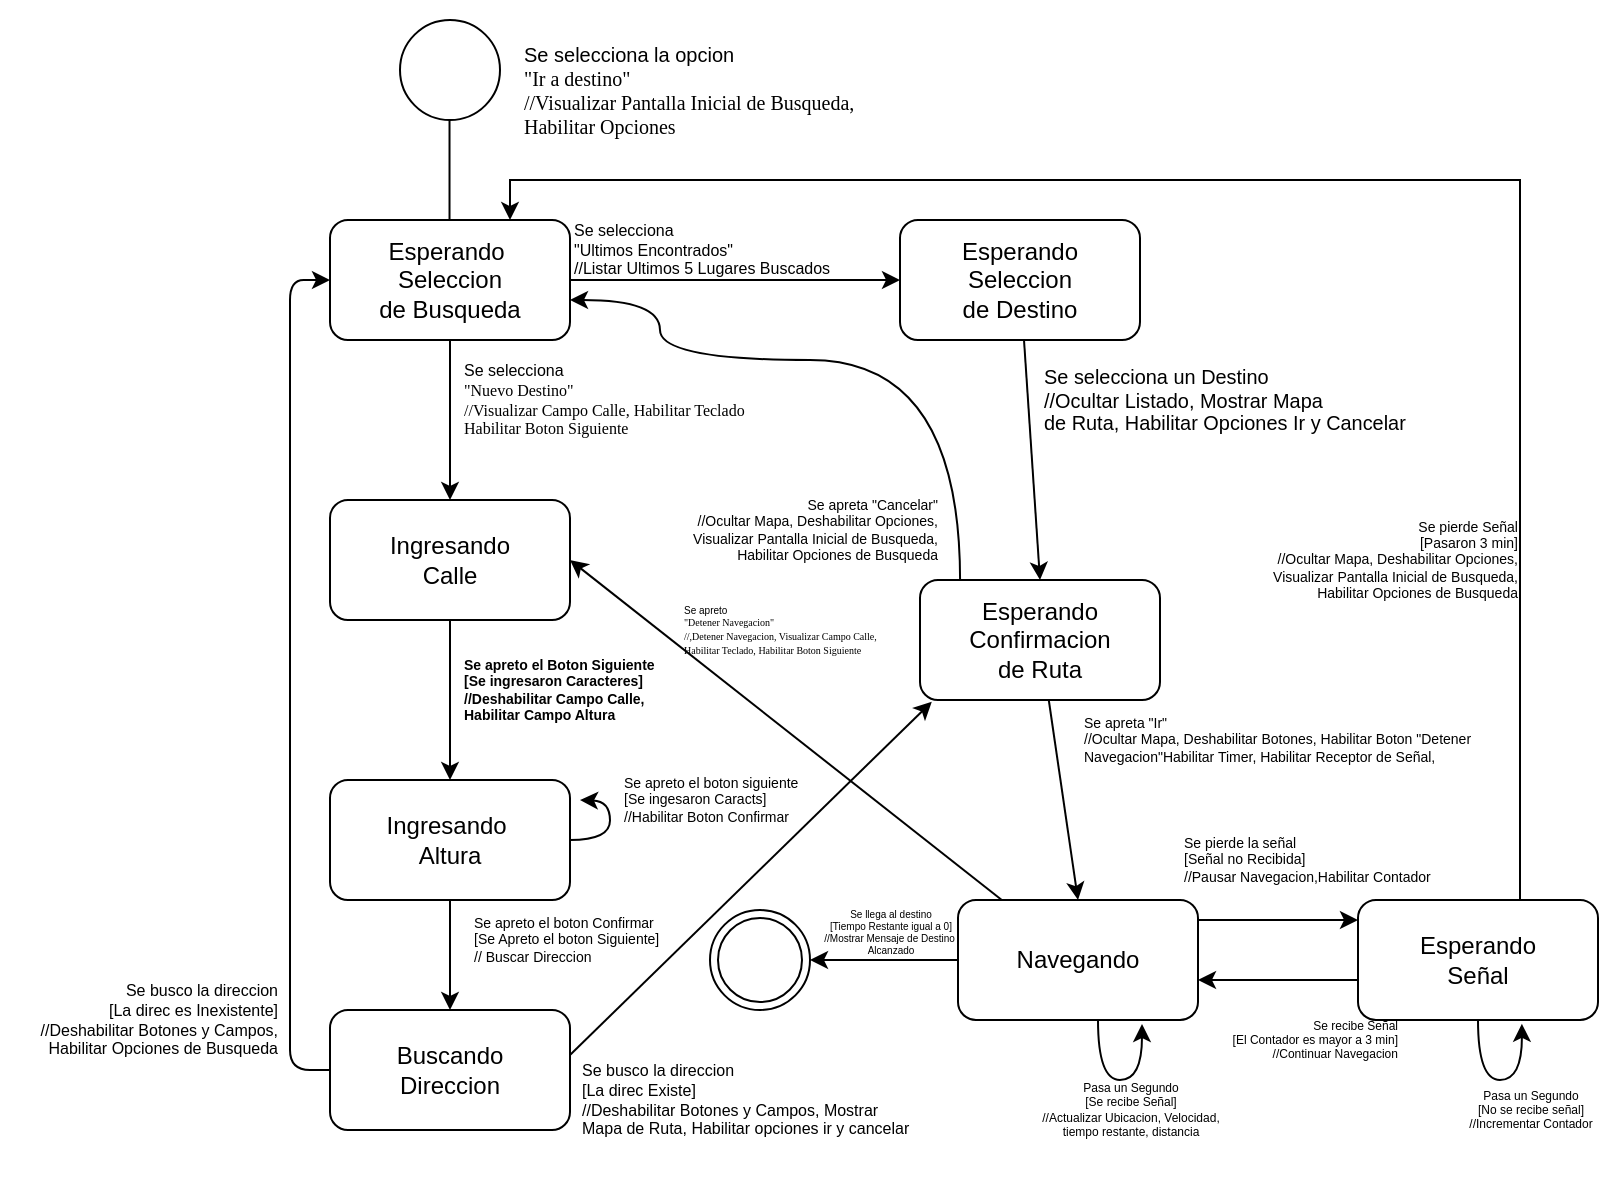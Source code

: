<mxfile version="24.7.17">
  <diagram name="Página-1" id="zhXQWZBzuIXgnLFgOxkx">
    <mxGraphModel dx="880" dy="532" grid="1" gridSize="10" guides="1" tooltips="1" connect="1" arrows="1" fold="1" page="1" pageScale="1" pageWidth="827" pageHeight="1169" math="0" shadow="0">
      <root>
        <mxCell id="0" />
        <mxCell id="1" parent="0" />
        <mxCell id="D-9IsX12bkMzrbKOuoSj-1" value="" style="ellipse;whiteSpace=wrap;html=1;aspect=fixed;" vertex="1" parent="1">
          <mxGeometry x="200" y="40" width="50" height="50" as="geometry" />
        </mxCell>
        <mxCell id="D-9IsX12bkMzrbKOuoSj-2" value="" style="endArrow=none;html=1;rounded=0;" edge="1" parent="1">
          <mxGeometry width="50" height="50" relative="1" as="geometry">
            <mxPoint x="224.76" y="140" as="sourcePoint" />
            <mxPoint x="224.76" y="90" as="targetPoint" />
          </mxGeometry>
        </mxCell>
        <mxCell id="D-9IsX12bkMzrbKOuoSj-3" value="&lt;h5 style=&quot;font-size: 10px;&quot;&gt;&lt;span style=&quot;font-weight: normal;&quot;&gt;&lt;font face=&quot;Helvetica&quot; style=&quot;font-size: 10px;&quot;&gt;Se selecciona la opcion&lt;br&gt;&lt;/font&gt;&lt;font face=&quot;XO-h5PM8wYv88Yh-aEj5&quot; style=&quot;font-size: 10px;&quot;&gt;&quot;Ir a destino&quot;&lt;br&gt;&lt;/font&gt;&lt;font face=&quot;XO-h5PM8wYv88Yh-aEj5&quot; style=&quot;font-size: 10px;&quot;&gt;//Visualizar Pantalla Inicial de Busqueda,&amp;nbsp;&lt;br&gt;&lt;/font&gt;&lt;font face=&quot;XO-h5PM8wYv88Yh-aEj5&quot; style=&quot;font-size: 10px;&quot;&gt;Habilitar Opciones&lt;/font&gt;&lt;/span&gt;&lt;/h5&gt;" style="text;html=1;align=left;verticalAlign=middle;resizable=0;points=[];autosize=1;strokeColor=none;fillColor=none;" vertex="1" parent="1">
          <mxGeometry x="260" y="30" width="190" height="90" as="geometry" />
        </mxCell>
        <mxCell id="D-9IsX12bkMzrbKOuoSj-6" value="" style="edgeStyle=orthogonalEdgeStyle;rounded=0;orthogonalLoop=1;jettySize=auto;html=1;" edge="1" parent="1" source="D-9IsX12bkMzrbKOuoSj-4" target="D-9IsX12bkMzrbKOuoSj-5">
          <mxGeometry relative="1" as="geometry" />
        </mxCell>
        <mxCell id="D-9IsX12bkMzrbKOuoSj-9" value="" style="edgeStyle=orthogonalEdgeStyle;rounded=0;orthogonalLoop=1;jettySize=auto;html=1;" edge="1" parent="1" source="D-9IsX12bkMzrbKOuoSj-4" target="D-9IsX12bkMzrbKOuoSj-8">
          <mxGeometry relative="1" as="geometry" />
        </mxCell>
        <mxCell id="D-9IsX12bkMzrbKOuoSj-4" value="Esperando&amp;nbsp;&lt;div&gt;Seleccion&lt;/div&gt;&lt;div&gt;de Busqueda&lt;/div&gt;" style="rounded=1;whiteSpace=wrap;html=1;" vertex="1" parent="1">
          <mxGeometry x="165" y="140" width="120" height="60" as="geometry" />
        </mxCell>
        <mxCell id="D-9IsX12bkMzrbKOuoSj-28" style="rounded=0;orthogonalLoop=1;jettySize=auto;html=1;entryX=0.5;entryY=0;entryDx=0;entryDy=0;" edge="1" parent="1" source="D-9IsX12bkMzrbKOuoSj-5" target="D-9IsX12bkMzrbKOuoSj-26">
          <mxGeometry relative="1" as="geometry" />
        </mxCell>
        <mxCell id="D-9IsX12bkMzrbKOuoSj-5" value="Esperando&lt;div&gt;Seleccion&lt;/div&gt;&lt;div&gt;de Destino&lt;/div&gt;" style="whiteSpace=wrap;html=1;rounded=1;" vertex="1" parent="1">
          <mxGeometry x="450" y="140" width="120" height="60" as="geometry" />
        </mxCell>
        <mxCell id="D-9IsX12bkMzrbKOuoSj-7" value="&lt;h5 style=&quot;font-size: 8px;&quot;&gt;&lt;span style=&quot;font-weight: normal;&quot;&gt;Se selecciona&amp;nbsp;&lt;br&gt;&quot;Ultimos Encontrados&quot;&lt;br&gt;//Listar Ultimos 5 Lugares Buscados&lt;/span&gt;&lt;/h5&gt;" style="text;html=1;align=left;verticalAlign=middle;resizable=0;points=[];autosize=1;strokeColor=none;fillColor=none;" vertex="1" parent="1">
          <mxGeometry x="285" y="120" width="150" height="70" as="geometry" />
        </mxCell>
        <mxCell id="D-9IsX12bkMzrbKOuoSj-14" value="" style="edgeStyle=orthogonalEdgeStyle;rounded=0;orthogonalLoop=1;jettySize=auto;html=1;" edge="1" parent="1" source="D-9IsX12bkMzrbKOuoSj-8" target="D-9IsX12bkMzrbKOuoSj-13">
          <mxGeometry relative="1" as="geometry" />
        </mxCell>
        <mxCell id="D-9IsX12bkMzrbKOuoSj-8" value="Ingresando&lt;div&gt;Calle&lt;/div&gt;" style="whiteSpace=wrap;html=1;rounded=1;" vertex="1" parent="1">
          <mxGeometry x="165" y="280" width="120" height="60" as="geometry" />
        </mxCell>
        <mxCell id="D-9IsX12bkMzrbKOuoSj-10" value="&lt;h5 style=&quot;font-size: 8px;&quot;&gt;&lt;span style=&quot;font-weight: normal;&quot;&gt;&lt;font face=&quot;Helvetica&quot;&gt;Se selecciona&amp;nbsp;&lt;br&gt;&lt;/font&gt;&lt;font face=&quot;OF7fS-Q_mYJsFw1Ws7B4&quot;&gt;&quot;Nuevo Destino&quot;&lt;br&gt;&lt;/font&gt;&lt;font face=&quot;OF7fS-Q_mYJsFw1Ws7B4&quot;&gt;//Visualizar Campo Calle, Habilitar Teclado&lt;br&gt;&lt;/font&gt;&lt;font face=&quot;OF7fS-Q_mYJsFw1Ws7B4&quot;&gt;Habilitar Boton Siguiente&lt;/font&gt;&lt;/span&gt;&lt;/h5&gt;" style="text;html=1;align=left;verticalAlign=middle;resizable=0;points=[];autosize=1;strokeColor=none;fillColor=none;" vertex="1" parent="1">
          <mxGeometry x="230" y="190" width="160" height="80" as="geometry" />
        </mxCell>
        <mxCell id="D-9IsX12bkMzrbKOuoSj-20" style="edgeStyle=orthogonalEdgeStyle;rounded=0;orthogonalLoop=1;jettySize=auto;html=1;curved=1;" edge="1" parent="1" source="D-9IsX12bkMzrbKOuoSj-13">
          <mxGeometry relative="1" as="geometry">
            <mxPoint x="290" y="430" as="targetPoint" />
          </mxGeometry>
        </mxCell>
        <mxCell id="D-9IsX12bkMzrbKOuoSj-22" value="" style="edgeStyle=orthogonalEdgeStyle;rounded=0;orthogonalLoop=1;jettySize=auto;html=1;" edge="1" parent="1" source="D-9IsX12bkMzrbKOuoSj-13" target="D-9IsX12bkMzrbKOuoSj-21">
          <mxGeometry relative="1" as="geometry" />
        </mxCell>
        <mxCell id="D-9IsX12bkMzrbKOuoSj-13" value="Ingresando&amp;nbsp;&lt;div&gt;Altura&lt;/div&gt;" style="whiteSpace=wrap;html=1;rounded=1;" vertex="1" parent="1">
          <mxGeometry x="165" y="420" width="120" height="60" as="geometry" />
        </mxCell>
        <mxCell id="D-9IsX12bkMzrbKOuoSj-15" value="&lt;h5 style=&quot;font-size: 7px;&quot;&gt;Se apreto el Boton Siguiente&lt;br&gt;[Se ingresaron Caracteres]&lt;br&gt;//Deshabilitar Campo Calle,&lt;br&gt;Habilitar Campo Altura&lt;br&gt;&lt;/h5&gt;" style="text;html=1;align=left;verticalAlign=middle;resizable=0;points=[];autosize=1;strokeColor=none;fillColor=none;" vertex="1" parent="1">
          <mxGeometry x="230" y="340" width="120" height="70" as="geometry" />
        </mxCell>
        <mxCell id="D-9IsX12bkMzrbKOuoSj-19" value="&lt;h5 style=&quot;font-size: 7px;&quot;&gt;&lt;span style=&quot;font-weight: normal;&quot;&gt;Se apreto el boton siguiente&lt;br&gt;[Se ingesaron Caracts]&lt;br&gt;//Habilitar Boton Confirmar&lt;/span&gt;&lt;/h5&gt;" style="text;html=1;align=left;verticalAlign=middle;resizable=0;points=[];autosize=1;strokeColor=none;fillColor=none;" vertex="1" parent="1">
          <mxGeometry x="310" y="400" width="110" height="60" as="geometry" />
        </mxCell>
        <mxCell id="D-9IsX12bkMzrbKOuoSj-24" style="edgeStyle=orthogonalEdgeStyle;rounded=1;orthogonalLoop=1;jettySize=auto;html=1;entryX=0;entryY=0.5;entryDx=0;entryDy=0;curved=0;" edge="1" parent="1" source="D-9IsX12bkMzrbKOuoSj-21" target="D-9IsX12bkMzrbKOuoSj-4">
          <mxGeometry relative="1" as="geometry">
            <Array as="points">
              <mxPoint x="145" y="565" />
              <mxPoint x="145" y="170" />
            </Array>
          </mxGeometry>
        </mxCell>
        <mxCell id="D-9IsX12bkMzrbKOuoSj-27" style="rounded=0;orthogonalLoop=1;jettySize=auto;html=1;entryX=0.049;entryY=1.015;entryDx=0;entryDy=0;entryPerimeter=0;" edge="1" parent="1" target="D-9IsX12bkMzrbKOuoSj-26">
          <mxGeometry relative="1" as="geometry">
            <mxPoint x="285.001" y="557.5" as="sourcePoint" />
            <mxPoint x="471.38" y="442.5" as="targetPoint" />
          </mxGeometry>
        </mxCell>
        <mxCell id="D-9IsX12bkMzrbKOuoSj-21" value="Buscando&lt;div&gt;Direccion&lt;/div&gt;" style="whiteSpace=wrap;html=1;rounded=1;" vertex="1" parent="1">
          <mxGeometry x="165" y="535" width="120" height="60" as="geometry" />
        </mxCell>
        <mxCell id="D-9IsX12bkMzrbKOuoSj-23" value="&lt;h5 style=&quot;font-size: 7px;&quot;&gt;&lt;span style=&quot;font-weight: normal;&quot;&gt;Se apreto el boton Confirmar&lt;br&gt;[Se Apreto el boton Siguiente]&lt;br&gt;// Buscar Direccion&lt;/span&gt;&lt;/h5&gt;" style="text;html=1;align=left;verticalAlign=middle;resizable=0;points=[];autosize=1;strokeColor=none;fillColor=none;" vertex="1" parent="1">
          <mxGeometry x="235" y="470" width="120" height="60" as="geometry" />
        </mxCell>
        <mxCell id="D-9IsX12bkMzrbKOuoSj-25" value="&lt;h5 style=&quot;font-size: 8px;&quot;&gt;&lt;span style=&quot;font-weight: normal;&quot;&gt;Se busco la direccion&lt;br&gt;[La direc es Inexistente]&lt;br&gt;//Deshabilitar Botones y Campos,&lt;br&gt;Habilitar Opciones de Busqueda&lt;/span&gt;&lt;/h5&gt;" style="text;html=1;align=right;verticalAlign=middle;resizable=0;points=[];autosize=1;strokeColor=none;fillColor=none;" vertex="1" parent="1">
          <mxGeometry y="500" width="140" height="80" as="geometry" />
        </mxCell>
        <mxCell id="D-9IsX12bkMzrbKOuoSj-31" style="rounded=0;orthogonalLoop=1;jettySize=auto;html=1;exitX=0.167;exitY=0;exitDx=0;exitDy=0;exitPerimeter=0;edgeStyle=orthogonalEdgeStyle;curved=1;" edge="1" parent="1" source="D-9IsX12bkMzrbKOuoSj-26">
          <mxGeometry relative="1" as="geometry">
            <mxPoint x="285" y="180" as="targetPoint" />
            <Array as="points">
              <mxPoint x="480" y="210" />
              <mxPoint x="330" y="210" />
              <mxPoint x="330" y="180" />
            </Array>
          </mxGeometry>
        </mxCell>
        <mxCell id="D-9IsX12bkMzrbKOuoSj-34" style="rounded=0;orthogonalLoop=1;jettySize=auto;html=1;entryX=0.5;entryY=0;entryDx=0;entryDy=0;" edge="1" parent="1" source="D-9IsX12bkMzrbKOuoSj-26" target="D-9IsX12bkMzrbKOuoSj-33">
          <mxGeometry relative="1" as="geometry" />
        </mxCell>
        <mxCell id="D-9IsX12bkMzrbKOuoSj-26" value="Esperando&lt;div&gt;Confirmacion&lt;/div&gt;&lt;div&gt;de Ruta&lt;/div&gt;" style="rounded=1;whiteSpace=wrap;html=1;" vertex="1" parent="1">
          <mxGeometry x="460" y="320" width="120" height="60" as="geometry" />
        </mxCell>
        <mxCell id="D-9IsX12bkMzrbKOuoSj-29" value="&lt;h5 style=&quot;font-size: 8px;&quot;&gt;&lt;span style=&quot;font-weight: normal;&quot;&gt;Se busco la direccion&lt;br&gt;[La direc Existe]&lt;br&gt;//Deshabilitar Botones y Campos, Mostrar&lt;br&gt;Mapa de Ruta, Habilitar opciones ir y cancelar&lt;/span&gt;&lt;/h5&gt;" style="text;html=1;align=left;verticalAlign=middle;resizable=0;points=[];autosize=1;strokeColor=none;fillColor=none;" vertex="1" parent="1">
          <mxGeometry x="289" y="540" width="190" height="80" as="geometry" />
        </mxCell>
        <mxCell id="D-9IsX12bkMzrbKOuoSj-30" value="&lt;h5&gt;&lt;span style=&quot;font-weight: normal;&quot;&gt;Se selecciona un Destino&lt;br&gt;//Ocultar Listado, Mostrar Mapa&lt;br&gt;de Ruta, Habilitar Opciones Ir y Cancelar&lt;/span&gt;&lt;/h5&gt;" style="text;html=1;align=left;verticalAlign=middle;resizable=0;points=[];autosize=1;strokeColor=none;fillColor=none;" vertex="1" parent="1">
          <mxGeometry x="520" y="190" width="200" height="80" as="geometry" />
        </mxCell>
        <mxCell id="D-9IsX12bkMzrbKOuoSj-32" value="&lt;h5 style=&quot;font-size: 7px;&quot;&gt;&lt;span style=&quot;font-weight: normal;&quot;&gt;Se apreta &quot;Cancelar&quot;&lt;br&gt;//Ocultar Mapa, Deshabilitar Opciones,&lt;br&gt;Visualizar Pantalla Inicial de Busqueda,&lt;br&gt;Habilitar Opciones de Busqueda&lt;/span&gt;&lt;/h5&gt;" style="text;html=1;align=right;verticalAlign=middle;resizable=0;points=[];autosize=1;strokeColor=none;fillColor=none;" vertex="1" parent="1">
          <mxGeometry x="320" y="260" width="150" height="70" as="geometry" />
        </mxCell>
        <mxCell id="D-9IsX12bkMzrbKOuoSj-38" value="" style="edgeStyle=orthogonalEdgeStyle;rounded=0;orthogonalLoop=1;jettySize=auto;html=1;" edge="1" parent="1">
          <mxGeometry relative="1" as="geometry">
            <mxPoint x="599" y="490.0" as="sourcePoint" />
            <mxPoint x="679" y="490.0" as="targetPoint" />
          </mxGeometry>
        </mxCell>
        <mxCell id="D-9IsX12bkMzrbKOuoSj-50" value="" style="edgeStyle=orthogonalEdgeStyle;rounded=0;orthogonalLoop=1;jettySize=auto;html=1;" edge="1" parent="1" source="D-9IsX12bkMzrbKOuoSj-33" target="D-9IsX12bkMzrbKOuoSj-48">
          <mxGeometry relative="1" as="geometry" />
        </mxCell>
        <mxCell id="D-9IsX12bkMzrbKOuoSj-52" style="rounded=0;orthogonalLoop=1;jettySize=auto;html=1;entryX=1;entryY=0.5;entryDx=0;entryDy=0;" edge="1" parent="1" source="D-9IsX12bkMzrbKOuoSj-33" target="D-9IsX12bkMzrbKOuoSj-8">
          <mxGeometry relative="1" as="geometry" />
        </mxCell>
        <mxCell id="D-9IsX12bkMzrbKOuoSj-33" value="Navegando" style="rounded=1;whiteSpace=wrap;html=1;" vertex="1" parent="1">
          <mxGeometry x="479" y="480" width="120" height="60" as="geometry" />
        </mxCell>
        <mxCell id="D-9IsX12bkMzrbKOuoSj-35" value="&lt;h5 style=&quot;font-size: 7px;&quot;&gt;&lt;span style=&quot;font-weight: normal;&quot;&gt;Se apreta &quot;Ir&quot;&lt;br&gt;//Ocultar Mapa, Deshabilitar Botones, Habilitar Boton &quot;Detener&lt;br&gt;Navegacion&quot;Habilitar Timer, Habilitar Receptor de Señal,&lt;/span&gt;&lt;/h5&gt;" style="text;html=1;align=left;verticalAlign=middle;resizable=0;points=[];autosize=1;strokeColor=none;fillColor=none;" vertex="1" parent="1">
          <mxGeometry x="540" y="370" width="220" height="60" as="geometry" />
        </mxCell>
        <mxCell id="D-9IsX12bkMzrbKOuoSj-40" value="" style="edgeStyle=orthogonalEdgeStyle;rounded=0;orthogonalLoop=1;jettySize=auto;html=1;" edge="1" parent="1">
          <mxGeometry relative="1" as="geometry">
            <mxPoint x="679" y="520.0" as="sourcePoint" />
            <mxPoint x="599" y="520.0" as="targetPoint" />
          </mxGeometry>
        </mxCell>
        <mxCell id="D-9IsX12bkMzrbKOuoSj-42" style="edgeStyle=orthogonalEdgeStyle;rounded=0;orthogonalLoop=1;jettySize=auto;html=1;entryX=0.75;entryY=0;entryDx=0;entryDy=0;" edge="1" parent="1" source="D-9IsX12bkMzrbKOuoSj-37" target="D-9IsX12bkMzrbKOuoSj-4">
          <mxGeometry relative="1" as="geometry">
            <mxPoint x="739.0" y="110" as="targetPoint" />
            <Array as="points">
              <mxPoint x="760" y="120" />
              <mxPoint x="255" y="120" />
            </Array>
          </mxGeometry>
        </mxCell>
        <mxCell id="D-9IsX12bkMzrbKOuoSj-44" style="edgeStyle=orthogonalEdgeStyle;rounded=0;orthogonalLoop=1;jettySize=auto;html=1;entryX=0.683;entryY=1.032;entryDx=0;entryDy=0;entryPerimeter=0;curved=1;" edge="1" parent="1" source="D-9IsX12bkMzrbKOuoSj-37" target="D-9IsX12bkMzrbKOuoSj-37">
          <mxGeometry relative="1" as="geometry">
            <mxPoint x="760" y="550.0" as="targetPoint" />
            <Array as="points">
              <mxPoint x="739" y="570" />
              <mxPoint x="761" y="570" />
            </Array>
          </mxGeometry>
        </mxCell>
        <mxCell id="D-9IsX12bkMzrbKOuoSj-37" value="Esperando&lt;div&gt;Señal&lt;/div&gt;" style="whiteSpace=wrap;html=1;rounded=1;" vertex="1" parent="1">
          <mxGeometry x="679" y="480" width="120" height="60" as="geometry" />
        </mxCell>
        <mxCell id="D-9IsX12bkMzrbKOuoSj-39" value="&lt;h5 style=&quot;font-size: 7px;&quot;&gt;&lt;span style=&quot;font-weight: normal;&quot;&gt;Se pierde la señal&lt;br&gt;[Señal no Recibida]&lt;br&gt;//Pausar Navegacion,Habilitar Contador&lt;/span&gt;&lt;/h5&gt;" style="text;html=1;align=left;verticalAlign=middle;resizable=0;points=[];autosize=1;strokeColor=none;fillColor=none;" vertex="1" parent="1">
          <mxGeometry x="590" y="430" width="150" height="60" as="geometry" />
        </mxCell>
        <mxCell id="D-9IsX12bkMzrbKOuoSj-41" value="&lt;h5 style=&quot;font-size: 6px;&quot;&gt;&lt;span style=&quot;font-weight: normal;&quot;&gt;Se recibe Señal&lt;br&gt;[El Contador es mayor a&amp;nbsp;3 min]&lt;br&gt;//Continuar Navegacion&lt;/span&gt;&lt;/h5&gt;" style="text;html=1;align=right;verticalAlign=middle;resizable=0;points=[];autosize=1;strokeColor=none;fillColor=none;" vertex="1" parent="1">
          <mxGeometry x="590" y="520" width="110" height="60" as="geometry" />
        </mxCell>
        <mxCell id="D-9IsX12bkMzrbKOuoSj-43" value="&lt;h5 style=&quot;font-size: 7px;&quot;&gt;&lt;span style=&quot;font-weight: normal;&quot;&gt;&lt;font face=&quot;Helvetica&quot;&gt;Se pierde Señal&lt;br&gt;[Pasaron 3 min]&lt;br&gt;//Ocultar Mapa, Deshabilitar Opciones,&lt;br&gt;Visualizar Pantalla Inicial de Busqueda,&lt;br&gt;Habilitar Opciones de Busqueda&lt;/font&gt;&lt;/span&gt;&lt;/h5&gt;" style="text;html=1;align=right;verticalAlign=middle;resizable=0;points=[];autosize=1;strokeColor=none;fillColor=none;" vertex="1" parent="1">
          <mxGeometry x="610" y="270" width="150" height="80" as="geometry" />
        </mxCell>
        <mxCell id="D-9IsX12bkMzrbKOuoSj-45" value="&lt;h2 style=&quot;font-size: 6px;&quot;&gt;&lt;span style=&quot;font-weight: normal;&quot;&gt;Pasa un Segundo&lt;br&gt;[No se recibe señal]&lt;br&gt;//Incrementar Contador&lt;/span&gt;&lt;/h2&gt;" style="text;html=1;align=center;verticalAlign=middle;resizable=0;points=[];autosize=1;strokeColor=none;fillColor=none;" vertex="1" parent="1">
          <mxGeometry x="720" y="560" width="90" height="50" as="geometry" />
        </mxCell>
        <mxCell id="D-9IsX12bkMzrbKOuoSj-46" style="edgeStyle=orthogonalEdgeStyle;rounded=0;orthogonalLoop=1;jettySize=auto;html=1;entryX=0.683;entryY=1.032;entryDx=0;entryDy=0;entryPerimeter=0;curved=1;" edge="1" parent="1">
          <mxGeometry relative="1" as="geometry">
            <mxPoint x="571" y="542" as="targetPoint" />
            <mxPoint x="549" y="540" as="sourcePoint" />
            <Array as="points">
              <mxPoint x="549" y="570" />
              <mxPoint x="571" y="570" />
            </Array>
          </mxGeometry>
        </mxCell>
        <mxCell id="D-9IsX12bkMzrbKOuoSj-47" value="&lt;h3 style=&quot;font-size: 6px;&quot;&gt;&lt;span style=&quot;font-weight: normal;&quot;&gt;Pasa un Segundo&lt;br&gt;[Se recibe Señal]&lt;br&gt;//Actualizar Ubicacion, Velocidad,&lt;br&gt;tiempo restante, distancia&lt;/span&gt;&lt;/h3&gt;" style="text;html=1;align=center;verticalAlign=middle;resizable=0;points=[];autosize=1;strokeColor=none;fillColor=none;" vertex="1" parent="1">
          <mxGeometry x="510" y="560" width="110" height="50" as="geometry" />
        </mxCell>
        <mxCell id="D-9IsX12bkMzrbKOuoSj-48" value="" style="ellipse;shape=doubleEllipse;whiteSpace=wrap;html=1;aspect=fixed;" vertex="1" parent="1">
          <mxGeometry x="355" y="485" width="50" height="50" as="geometry" />
        </mxCell>
        <mxCell id="D-9IsX12bkMzrbKOuoSj-51" value="&lt;h5 style=&quot;font-size: 5px;&quot;&gt;&lt;span style=&quot;font-weight: normal;&quot;&gt;Se llega al destino&lt;br&gt;[Tiempo Restante igual a 0]&lt;br&gt;//Mostrar Mensaje de Destino&amp;nbsp;&lt;br&gt;Alcanzado&lt;/span&gt;&lt;/h5&gt;" style="text;html=1;align=center;verticalAlign=middle;resizable=0;points=[];autosize=1;strokeColor=none;fillColor=none;" vertex="1" parent="1">
          <mxGeometry x="400" y="470" width="90" height="50" as="geometry" />
        </mxCell>
        <mxCell id="D-9IsX12bkMzrbKOuoSj-53" value="&lt;h5 style=&quot;font-size: 5px;&quot;&gt;&lt;span style=&quot;font-weight: normal;&quot;&gt;&lt;font style=&quot;font-size: 5px;&quot; face=&quot;Helvetica&quot;&gt;Se apreto&amp;nbsp;&lt;br&gt;&lt;/font&gt;&lt;/span&gt;&lt;span style=&quot;font-weight: normal;&quot;&gt;&lt;font style=&quot;font-size: 5px;&quot; face=&quot;OF7fS-Q_mYJsFw1Ws7B4&quot;&gt;&quot;Detener Navegacion&quot;&lt;br&gt;&lt;/font&gt;&lt;/span&gt;&lt;span style=&quot;font-weight: normal;&quot;&gt;&lt;font style=&quot;font-size: 5px;&quot; face=&quot;OF7fS-Q_mYJsFw1Ws7B4&quot;&gt;//,Detener Navegacion, Visualizar Campo Calle,&amp;nbsp;&lt;br&gt;&lt;/font&gt;&lt;/span&gt;&lt;span style=&quot;font-weight: normal;&quot;&gt;&lt;font style=&quot;font-size: 5px;&quot; face=&quot;OF7fS-Q_mYJsFw1Ws7B4&quot;&gt;Habilitar Teclado,&amp;nbsp;&lt;/font&gt;&lt;font style=&quot;font-size: 5px;&quot; face=&quot;OF7fS-Q_mYJsFw1Ws7B4&quot;&gt;Habilitar Boton Siguiente&lt;/font&gt;&lt;/span&gt;&lt;/h5&gt;" style="text;html=1;align=left;verticalAlign=middle;resizable=0;points=[];autosize=1;strokeColor=none;fillColor=none;" vertex="1" parent="1">
          <mxGeometry x="340" y="315" width="120" height="60" as="geometry" />
        </mxCell>
      </root>
    </mxGraphModel>
  </diagram>
</mxfile>
